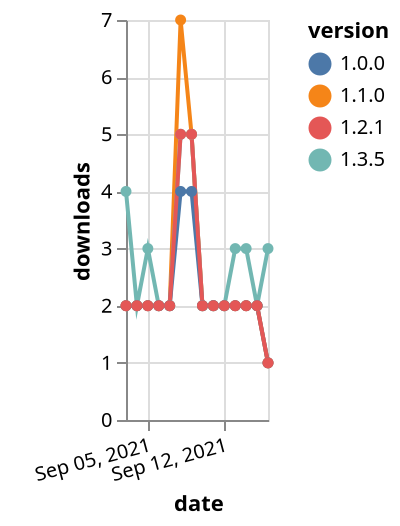 {"$schema": "https://vega.github.io/schema/vega-lite/v5.json", "description": "A simple bar chart with embedded data.", "data": {"values": [{"date": "2021-09-03", "total": 4133, "delta": 2, "version": "1.1.0"}, {"date": "2021-09-04", "total": 4135, "delta": 2, "version": "1.1.0"}, {"date": "2021-09-05", "total": 4137, "delta": 2, "version": "1.1.0"}, {"date": "2021-09-06", "total": 4139, "delta": 2, "version": "1.1.0"}, {"date": "2021-09-07", "total": 4141, "delta": 2, "version": "1.1.0"}, {"date": "2021-09-08", "total": 4148, "delta": 7, "version": "1.1.0"}, {"date": "2021-09-09", "total": 4153, "delta": 5, "version": "1.1.0"}, {"date": "2021-09-10", "total": 4155, "delta": 2, "version": "1.1.0"}, {"date": "2021-09-11", "total": 4157, "delta": 2, "version": "1.1.0"}, {"date": "2021-09-12", "total": 4159, "delta": 2, "version": "1.1.0"}, {"date": "2021-09-13", "total": 4161, "delta": 2, "version": "1.1.0"}, {"date": "2021-09-14", "total": 4163, "delta": 2, "version": "1.1.0"}, {"date": "2021-09-15", "total": 4165, "delta": 2, "version": "1.1.0"}, {"date": "2021-09-16", "total": 4166, "delta": 1, "version": "1.1.0"}, {"date": "2021-09-03", "total": 2648, "delta": 4, "version": "1.3.5"}, {"date": "2021-09-04", "total": 2650, "delta": 2, "version": "1.3.5"}, {"date": "2021-09-05", "total": 2653, "delta": 3, "version": "1.3.5"}, {"date": "2021-09-06", "total": 2655, "delta": 2, "version": "1.3.5"}, {"date": "2021-09-07", "total": 2657, "delta": 2, "version": "1.3.5"}, {"date": "2021-09-08", "total": 2662, "delta": 5, "version": "1.3.5"}, {"date": "2021-09-09", "total": 2667, "delta": 5, "version": "1.3.5"}, {"date": "2021-09-10", "total": 2669, "delta": 2, "version": "1.3.5"}, {"date": "2021-09-11", "total": 2671, "delta": 2, "version": "1.3.5"}, {"date": "2021-09-12", "total": 2673, "delta": 2, "version": "1.3.5"}, {"date": "2021-09-13", "total": 2676, "delta": 3, "version": "1.3.5"}, {"date": "2021-09-14", "total": 2679, "delta": 3, "version": "1.3.5"}, {"date": "2021-09-15", "total": 2681, "delta": 2, "version": "1.3.5"}, {"date": "2021-09-16", "total": 2684, "delta": 3, "version": "1.3.5"}, {"date": "2021-09-03", "total": 2926, "delta": 2, "version": "1.0.0"}, {"date": "2021-09-04", "total": 2928, "delta": 2, "version": "1.0.0"}, {"date": "2021-09-05", "total": 2930, "delta": 2, "version": "1.0.0"}, {"date": "2021-09-06", "total": 2932, "delta": 2, "version": "1.0.0"}, {"date": "2021-09-07", "total": 2934, "delta": 2, "version": "1.0.0"}, {"date": "2021-09-08", "total": 2938, "delta": 4, "version": "1.0.0"}, {"date": "2021-09-09", "total": 2942, "delta": 4, "version": "1.0.0"}, {"date": "2021-09-10", "total": 2944, "delta": 2, "version": "1.0.0"}, {"date": "2021-09-11", "total": 2946, "delta": 2, "version": "1.0.0"}, {"date": "2021-09-12", "total": 2948, "delta": 2, "version": "1.0.0"}, {"date": "2021-09-13", "total": 2950, "delta": 2, "version": "1.0.0"}, {"date": "2021-09-14", "total": 2952, "delta": 2, "version": "1.0.0"}, {"date": "2021-09-15", "total": 2954, "delta": 2, "version": "1.0.0"}, {"date": "2021-09-16", "total": 2955, "delta": 1, "version": "1.0.0"}, {"date": "2021-09-03", "total": 3346, "delta": 2, "version": "1.2.1"}, {"date": "2021-09-04", "total": 3348, "delta": 2, "version": "1.2.1"}, {"date": "2021-09-05", "total": 3350, "delta": 2, "version": "1.2.1"}, {"date": "2021-09-06", "total": 3352, "delta": 2, "version": "1.2.1"}, {"date": "2021-09-07", "total": 3354, "delta": 2, "version": "1.2.1"}, {"date": "2021-09-08", "total": 3359, "delta": 5, "version": "1.2.1"}, {"date": "2021-09-09", "total": 3364, "delta": 5, "version": "1.2.1"}, {"date": "2021-09-10", "total": 3366, "delta": 2, "version": "1.2.1"}, {"date": "2021-09-11", "total": 3368, "delta": 2, "version": "1.2.1"}, {"date": "2021-09-12", "total": 3370, "delta": 2, "version": "1.2.1"}, {"date": "2021-09-13", "total": 3372, "delta": 2, "version": "1.2.1"}, {"date": "2021-09-14", "total": 3374, "delta": 2, "version": "1.2.1"}, {"date": "2021-09-15", "total": 3376, "delta": 2, "version": "1.2.1"}, {"date": "2021-09-16", "total": 3377, "delta": 1, "version": "1.2.1"}]}, "width": "container", "mark": {"type": "line", "point": {"filled": true}}, "encoding": {"x": {"field": "date", "type": "temporal", "timeUnit": "yearmonthdate", "title": "date", "axis": {"labelAngle": -15}}, "y": {"field": "delta", "type": "quantitative", "title": "downloads"}, "color": {"field": "version", "type": "nominal"}, "tooltip": {"field": "delta"}}}
